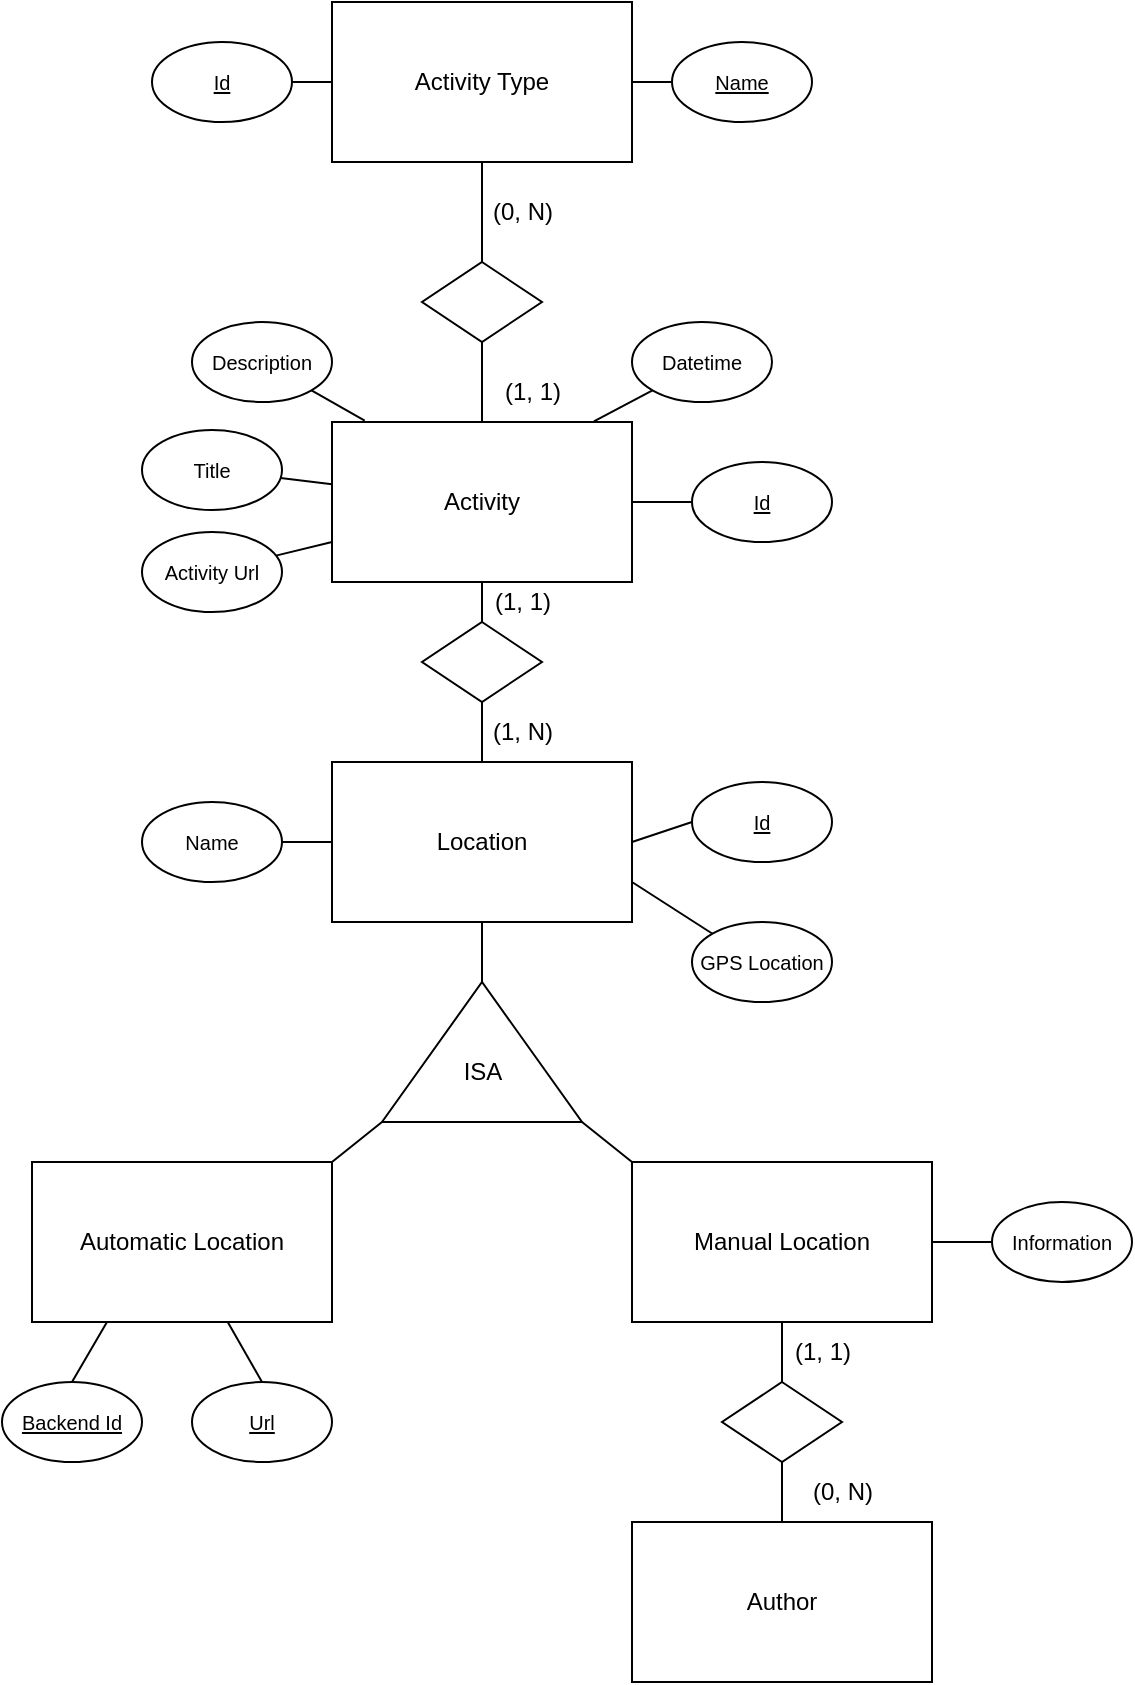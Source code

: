 <mxfile version="21.6.1" type="device">
  <diagram name="Página-1" id="A7tceK6vV1O0fZQoj8Uq">
    <mxGraphModel dx="572" dy="562" grid="1" gridSize="10" guides="1" tooltips="1" connect="1" arrows="1" fold="1" page="1" pageScale="1" pageWidth="827" pageHeight="1169" math="0" shadow="0">
      <root>
        <mxCell id="0" />
        <mxCell id="1" parent="0" />
        <mxCell id="eH5JWXhEJGaev719BXgN-16" value="" style="edgeStyle=orthogonalEdgeStyle;rounded=0;orthogonalLoop=1;jettySize=auto;html=1;endArrow=none;endFill=0;" parent="1" source="eH5JWXhEJGaev719BXgN-1" target="eH5JWXhEJGaev719BXgN-15" edge="1">
          <mxGeometry relative="1" as="geometry" />
        </mxCell>
        <mxCell id="eH5JWXhEJGaev719BXgN-1" value="Activity" style="rounded=0;whiteSpace=wrap;html=1;" parent="1" vertex="1">
          <mxGeometry x="1090" y="510" width="150" height="80" as="geometry" />
        </mxCell>
        <mxCell id="eH5JWXhEJGaev719BXgN-8" value="" style="rounded=0;orthogonalLoop=1;jettySize=auto;html=1;endArrow=none;endFill=0;" parent="1" source="eH5JWXhEJGaev719BXgN-4" target="eH5JWXhEJGaev719BXgN-1" edge="1">
          <mxGeometry relative="1" as="geometry" />
        </mxCell>
        <mxCell id="eH5JWXhEJGaev719BXgN-4" value="&lt;font style=&quot;font-size: 10px;&quot;&gt;Title&lt;/font&gt;" style="ellipse;whiteSpace=wrap;html=1;" parent="1" vertex="1">
          <mxGeometry x="995" y="514" width="70" height="40" as="geometry" />
        </mxCell>
        <mxCell id="eH5JWXhEJGaev719BXgN-5" value="&lt;font style=&quot;font-size: 10px;&quot;&gt;Description&lt;/font&gt;" style="ellipse;whiteSpace=wrap;html=1;" parent="1" vertex="1">
          <mxGeometry x="1020" y="460" width="70" height="40" as="geometry" />
        </mxCell>
        <mxCell id="eH5JWXhEJGaev719BXgN-9" value="" style="endArrow=none;html=1;rounded=0;exitX=1;exitY=1;exitDx=0;exitDy=0;entryX=0.109;entryY=-0.008;entryDx=0;entryDy=0;endFill=0;entryPerimeter=0;" parent="1" source="eH5JWXhEJGaev719BXgN-5" target="eH5JWXhEJGaev719BXgN-1" edge="1">
          <mxGeometry width="50" height="50" relative="1" as="geometry">
            <mxPoint x="920" y="570" as="sourcePoint" />
            <mxPoint x="970" y="520" as="targetPoint" />
          </mxGeometry>
        </mxCell>
        <mxCell id="eH5JWXhEJGaev719BXgN-10" value="&lt;font style=&quot;font-size: 10px;&quot;&gt;Datetime&lt;/font&gt;" style="ellipse;whiteSpace=wrap;html=1;" parent="1" vertex="1">
          <mxGeometry x="1240" y="460" width="70" height="40" as="geometry" />
        </mxCell>
        <mxCell id="eH5JWXhEJGaev719BXgN-11" value="" style="endArrow=none;html=1;rounded=0;exitX=0;exitY=1;exitDx=0;exitDy=0;entryX=0.873;entryY=-0.004;entryDx=0;entryDy=0;endFill=0;entryPerimeter=0;" parent="1" source="eH5JWXhEJGaev719BXgN-10" target="eH5JWXhEJGaev719BXgN-1" edge="1">
          <mxGeometry width="50" height="50" relative="1" as="geometry">
            <mxPoint x="920" y="660" as="sourcePoint" />
            <mxPoint x="970" y="610" as="targetPoint" />
          </mxGeometry>
        </mxCell>
        <mxCell id="eH5JWXhEJGaev719BXgN-14" value="Activity Type" style="rounded=0;whiteSpace=wrap;html=1;" parent="1" vertex="1">
          <mxGeometry x="1090" y="300" width="150" height="80" as="geometry" />
        </mxCell>
        <mxCell id="eH5JWXhEJGaev719BXgN-17" value="" style="edgeStyle=orthogonalEdgeStyle;rounded=0;orthogonalLoop=1;jettySize=auto;html=1;endArrow=none;endFill=0;" parent="1" source="eH5JWXhEJGaev719BXgN-15" target="eH5JWXhEJGaev719BXgN-14" edge="1">
          <mxGeometry relative="1" as="geometry" />
        </mxCell>
        <mxCell id="eH5JWXhEJGaev719BXgN-15" value="" style="rhombus;whiteSpace=wrap;html=1;" parent="1" vertex="1">
          <mxGeometry x="1135" y="430" width="60" height="40" as="geometry" />
        </mxCell>
        <mxCell id="eH5JWXhEJGaev719BXgN-18" value="(0, N)" style="text;html=1;align=center;verticalAlign=middle;resizable=0;points=[];autosize=1;strokeColor=none;fillColor=none;" parent="1" vertex="1">
          <mxGeometry x="1160" y="390" width="50" height="30" as="geometry" />
        </mxCell>
        <mxCell id="eH5JWXhEJGaev719BXgN-19" value="(1, 1)" style="text;html=1;align=center;verticalAlign=middle;resizable=0;points=[];autosize=1;strokeColor=none;fillColor=none;" parent="1" vertex="1">
          <mxGeometry x="1165" y="480" width="50" height="30" as="geometry" />
        </mxCell>
        <mxCell id="eH5JWXhEJGaev719BXgN-20" value="&lt;font style=&quot;font-size: 10px;&quot;&gt;&lt;u&gt;Id&lt;/u&gt;&lt;/font&gt;" style="ellipse;whiteSpace=wrap;html=1;" parent="1" vertex="1">
          <mxGeometry x="1000" y="320" width="70" height="40" as="geometry" />
        </mxCell>
        <mxCell id="eH5JWXhEJGaev719BXgN-21" value="&lt;font style=&quot;font-size: 10px;&quot;&gt;&lt;u&gt;Name&lt;/u&gt;&lt;/font&gt;" style="ellipse;whiteSpace=wrap;html=1;" parent="1" vertex="1">
          <mxGeometry x="1260" y="320" width="70" height="40" as="geometry" />
        </mxCell>
        <mxCell id="eH5JWXhEJGaev719BXgN-22" value="" style="endArrow=none;html=1;rounded=0;entryX=0;entryY=0.5;entryDx=0;entryDy=0;endFill=0;exitX=1;exitY=0.5;exitDx=0;exitDy=0;" parent="1" source="eH5JWXhEJGaev719BXgN-20" target="eH5JWXhEJGaev719BXgN-14" edge="1">
          <mxGeometry width="50" height="50" relative="1" as="geometry">
            <mxPoint x="1110" y="780" as="sourcePoint" />
            <mxPoint x="1030" y="760" as="targetPoint" />
          </mxGeometry>
        </mxCell>
        <mxCell id="eH5JWXhEJGaev719BXgN-23" value="" style="endArrow=none;html=1;rounded=0;entryX=1;entryY=0.5;entryDx=0;entryDy=0;exitX=0;exitY=0.5;exitDx=0;exitDy=0;endFill=0;" parent="1" source="eH5JWXhEJGaev719BXgN-21" target="eH5JWXhEJGaev719BXgN-14" edge="1">
          <mxGeometry width="50" height="50" relative="1" as="geometry">
            <mxPoint x="1110" y="810" as="sourcePoint" />
            <mxPoint x="1138" y="790" as="targetPoint" />
          </mxGeometry>
        </mxCell>
        <mxCell id="eH5JWXhEJGaev719BXgN-24" value="&lt;font style=&quot;font-size: 10px;&quot;&gt;&lt;u&gt;Id&lt;/u&gt;&lt;/font&gt;" style="ellipse;whiteSpace=wrap;html=1;" parent="1" vertex="1">
          <mxGeometry x="1270" y="530" width="70" height="40" as="geometry" />
        </mxCell>
        <mxCell id="eH5JWXhEJGaev719BXgN-25" value="" style="endArrow=none;html=1;rounded=0;exitX=0;exitY=0.5;exitDx=0;exitDy=0;endFill=0;entryX=1;entryY=0.5;entryDx=0;entryDy=0;" parent="1" source="eH5JWXhEJGaev719BXgN-24" target="eH5JWXhEJGaev719BXgN-1" edge="1">
          <mxGeometry width="50" height="50" relative="1" as="geometry">
            <mxPoint x="930" y="600" as="sourcePoint" />
            <mxPoint x="980" y="550" as="targetPoint" />
          </mxGeometry>
        </mxCell>
        <mxCell id="oBNMJjGlO2YN45e5obql-4" value="" style="edgeStyle=orthogonalEdgeStyle;rounded=0;orthogonalLoop=1;jettySize=auto;html=1;entryX=0;entryY=0;entryDx=50;entryDy=0;entryPerimeter=0;endArrow=none;endFill=0;" parent="1" source="eH5JWXhEJGaev719BXgN-28" target="oBNMJjGlO2YN45e5obql-2" edge="1">
          <mxGeometry relative="1" as="geometry" />
        </mxCell>
        <mxCell id="eH5JWXhEJGaev719BXgN-28" value="Location" style="rounded=0;whiteSpace=wrap;html=1;" parent="1" vertex="1">
          <mxGeometry x="1090" y="680" width="150" height="80" as="geometry" />
        </mxCell>
        <mxCell id="eH5JWXhEJGaev719BXgN-30" value="&lt;font style=&quot;font-size: 10px;&quot;&gt;Name&lt;/font&gt;" style="ellipse;whiteSpace=wrap;html=1;" parent="1" vertex="1">
          <mxGeometry x="995" y="700" width="70" height="40" as="geometry" />
        </mxCell>
        <mxCell id="eH5JWXhEJGaev719BXgN-31" value="&lt;font style=&quot;font-size: 10px;&quot;&gt;&lt;u&gt;Id&lt;/u&gt;&lt;/font&gt;" style="ellipse;whiteSpace=wrap;html=1;" parent="1" vertex="1">
          <mxGeometry x="1270" y="690" width="70" height="40" as="geometry" />
        </mxCell>
        <mxCell id="eH5JWXhEJGaev719BXgN-39" value="" style="edgeStyle=orthogonalEdgeStyle;rounded=0;orthogonalLoop=1;jettySize=auto;html=1;endArrow=none;endFill=0;" parent="1" source="eH5JWXhEJGaev719BXgN-35" target="eH5JWXhEJGaev719BXgN-28" edge="1">
          <mxGeometry relative="1" as="geometry" />
        </mxCell>
        <mxCell id="eH5JWXhEJGaev719BXgN-40" value="" style="edgeStyle=orthogonalEdgeStyle;rounded=0;orthogonalLoop=1;jettySize=auto;html=1;endArrow=none;endFill=0;" parent="1" source="eH5JWXhEJGaev719BXgN-35" target="eH5JWXhEJGaev719BXgN-1" edge="1">
          <mxGeometry relative="1" as="geometry" />
        </mxCell>
        <mxCell id="eH5JWXhEJGaev719BXgN-35" value="" style="rhombus;whiteSpace=wrap;html=1;" parent="1" vertex="1">
          <mxGeometry x="1135" y="610" width="60" height="40" as="geometry" />
        </mxCell>
        <mxCell id="eH5JWXhEJGaev719BXgN-43" value="(1, 1)" style="text;html=1;align=center;verticalAlign=middle;resizable=0;points=[];autosize=1;strokeColor=none;fillColor=none;" parent="1" vertex="1">
          <mxGeometry x="1160" y="585" width="50" height="30" as="geometry" />
        </mxCell>
        <mxCell id="eH5JWXhEJGaev719BXgN-44" value="(1, N)" style="text;html=1;align=center;verticalAlign=middle;resizable=0;points=[];autosize=1;strokeColor=none;fillColor=none;" parent="1" vertex="1">
          <mxGeometry x="1160" y="650" width="50" height="30" as="geometry" />
        </mxCell>
        <mxCell id="eH5JWXhEJGaev719BXgN-45" value="" style="endArrow=none;html=1;rounded=0;exitX=1;exitY=0.5;exitDx=0;exitDy=0;entryX=0;entryY=0.5;entryDx=0;entryDy=0;endFill=0;" parent="1" source="eH5JWXhEJGaev719BXgN-30" target="eH5JWXhEJGaev719BXgN-28" edge="1">
          <mxGeometry width="50" height="50" relative="1" as="geometry">
            <mxPoint x="1260" y="494" as="sourcePoint" />
            <mxPoint x="1231" y="520" as="targetPoint" />
          </mxGeometry>
        </mxCell>
        <mxCell id="eH5JWXhEJGaev719BXgN-46" value="" style="endArrow=none;html=1;rounded=0;exitX=1;exitY=0.5;exitDx=0;exitDy=0;entryX=0;entryY=0.5;entryDx=0;entryDy=0;endFill=0;" parent="1" source="eH5JWXhEJGaev719BXgN-28" target="eH5JWXhEJGaev719BXgN-31" edge="1">
          <mxGeometry width="50" height="50" relative="1" as="geometry">
            <mxPoint x="1425" y="620" as="sourcePoint" />
            <mxPoint x="1428" y="600" as="targetPoint" />
          </mxGeometry>
        </mxCell>
        <mxCell id="eH5JWXhEJGaev719BXgN-47" value="&lt;font style=&quot;font-size: 10px;&quot;&gt;Activity Url&lt;/font&gt;" style="ellipse;whiteSpace=wrap;html=1;" parent="1" vertex="1">
          <mxGeometry x="995" y="565" width="70" height="40" as="geometry" />
        </mxCell>
        <mxCell id="eH5JWXhEJGaev719BXgN-48" value="" style="endArrow=none;html=1;rounded=0;entryX=0;entryY=0.75;entryDx=0;entryDy=0;endFill=0;exitX=0.957;exitY=0.295;exitDx=0;exitDy=0;exitPerimeter=0;" parent="1" source="eH5JWXhEJGaev719BXgN-47" target="eH5JWXhEJGaev719BXgN-1" edge="1">
          <mxGeometry width="50" height="50" relative="1" as="geometry">
            <mxPoint x="1080" y="590" as="sourcePoint" />
            <mxPoint x="970" y="610" as="targetPoint" />
          </mxGeometry>
        </mxCell>
        <mxCell id="oBNMJjGlO2YN45e5obql-5" value="" style="group" parent="1" vertex="1" connectable="0">
          <mxGeometry x="1115" y="790" width="100" height="70" as="geometry" />
        </mxCell>
        <mxCell id="oBNMJjGlO2YN45e5obql-8" value="" style="group" parent="oBNMJjGlO2YN45e5obql-5" vertex="1" connectable="0">
          <mxGeometry width="100" height="70" as="geometry" />
        </mxCell>
        <mxCell id="oBNMJjGlO2YN45e5obql-2" value="" style="verticalLabelPosition=bottom;verticalAlign=top;html=1;shape=mxgraph.basic.acute_triangle;dx=0.5;" parent="oBNMJjGlO2YN45e5obql-8" vertex="1">
          <mxGeometry width="100" height="70" as="geometry" />
        </mxCell>
        <mxCell id="oBNMJjGlO2YN45e5obql-3" value="ISA" style="text;html=1;align=center;verticalAlign=middle;resizable=0;points=[];autosize=1;strokeColor=none;fillColor=none;" parent="oBNMJjGlO2YN45e5obql-8" vertex="1">
          <mxGeometry x="30" y="30" width="40" height="30" as="geometry" />
        </mxCell>
        <mxCell id="oBNMJjGlO2YN45e5obql-6" value="Automatic Location" style="rounded=0;whiteSpace=wrap;html=1;" parent="1" vertex="1">
          <mxGeometry x="940" y="880" width="150" height="80" as="geometry" />
        </mxCell>
        <mxCell id="oBNMJjGlO2YN45e5obql-7" value="Manual Location" style="rounded=0;whiteSpace=wrap;html=1;" parent="1" vertex="1">
          <mxGeometry x="1240" y="880" width="150" height="80" as="geometry" />
        </mxCell>
        <mxCell id="oBNMJjGlO2YN45e5obql-9" value="" style="endArrow=none;html=1;rounded=0;entryX=0;entryY=1;entryDx=0;entryDy=0;entryPerimeter=0;exitX=1;exitY=0;exitDx=0;exitDy=0;" parent="1" source="oBNMJjGlO2YN45e5obql-6" target="oBNMJjGlO2YN45e5obql-2" edge="1">
          <mxGeometry width="50" height="50" relative="1" as="geometry">
            <mxPoint x="1150" y="1020" as="sourcePoint" />
            <mxPoint x="1200" y="970" as="targetPoint" />
          </mxGeometry>
        </mxCell>
        <mxCell id="oBNMJjGlO2YN45e5obql-10" value="" style="endArrow=none;html=1;rounded=0;entryX=1;entryY=1;entryDx=0;entryDy=0;entryPerimeter=0;exitX=0;exitY=0;exitDx=0;exitDy=0;" parent="1" source="oBNMJjGlO2YN45e5obql-7" target="oBNMJjGlO2YN45e5obql-2" edge="1">
          <mxGeometry width="50" height="50" relative="1" as="geometry">
            <mxPoint x="1090" y="890" as="sourcePoint" />
            <mxPoint x="1125" y="870" as="targetPoint" />
          </mxGeometry>
        </mxCell>
        <mxCell id="oBNMJjGlO2YN45e5obql-12" value="" style="rounded=0;orthogonalLoop=1;jettySize=auto;html=1;endArrow=none;endFill=0;exitX=0.5;exitY=0;exitDx=0;exitDy=0;" parent="1" source="oBNMJjGlO2YN45e5obql-11" target="oBNMJjGlO2YN45e5obql-6" edge="1">
          <mxGeometry relative="1" as="geometry" />
        </mxCell>
        <mxCell id="oBNMJjGlO2YN45e5obql-11" value="&lt;font style=&quot;font-size: 10px;&quot;&gt;&lt;u&gt;Url&lt;/u&gt;&lt;/font&gt;" style="ellipse;whiteSpace=wrap;html=1;" parent="1" vertex="1">
          <mxGeometry x="1020" y="990" width="70" height="40" as="geometry" />
        </mxCell>
        <mxCell id="oBNMJjGlO2YN45e5obql-14" value="Author" style="rounded=0;whiteSpace=wrap;html=1;" parent="1" vertex="1">
          <mxGeometry x="1240" y="1060" width="150" height="80" as="geometry" />
        </mxCell>
        <mxCell id="oBNMJjGlO2YN45e5obql-15" value="" style="rhombus;whiteSpace=wrap;html=1;" parent="1" vertex="1">
          <mxGeometry x="1285" y="990" width="60" height="40" as="geometry" />
        </mxCell>
        <mxCell id="oBNMJjGlO2YN45e5obql-16" value="" style="endArrow=none;html=1;rounded=0;entryX=0.5;entryY=1;entryDx=0;entryDy=0;exitX=0.5;exitY=0;exitDx=0;exitDy=0;" parent="1" source="oBNMJjGlO2YN45e5obql-15" target="oBNMJjGlO2YN45e5obql-7" edge="1">
          <mxGeometry width="50" height="50" relative="1" as="geometry">
            <mxPoint x="1110" y="1050" as="sourcePoint" />
            <mxPoint x="1300" y="980" as="targetPoint" />
          </mxGeometry>
        </mxCell>
        <mxCell id="oBNMJjGlO2YN45e5obql-17" value="" style="endArrow=none;html=1;rounded=0;entryX=0.5;entryY=1;entryDx=0;entryDy=0;exitX=0.5;exitY=0;exitDx=0;exitDy=0;" parent="1" source="oBNMJjGlO2YN45e5obql-14" target="oBNMJjGlO2YN45e5obql-15" edge="1">
          <mxGeometry width="50" height="50" relative="1" as="geometry">
            <mxPoint x="1160" y="1130" as="sourcePoint" />
            <mxPoint x="1210" y="1080" as="targetPoint" />
          </mxGeometry>
        </mxCell>
        <mxCell id="oBNMJjGlO2YN45e5obql-18" value="(1, 1)" style="text;html=1;align=center;verticalAlign=middle;resizable=0;points=[];autosize=1;strokeColor=none;fillColor=none;" parent="1" vertex="1">
          <mxGeometry x="1310" y="960" width="50" height="30" as="geometry" />
        </mxCell>
        <mxCell id="oBNMJjGlO2YN45e5obql-19" value="(0, N)" style="text;html=1;align=center;verticalAlign=middle;resizable=0;points=[];autosize=1;strokeColor=none;fillColor=none;" parent="1" vertex="1">
          <mxGeometry x="1320" y="1030" width="50" height="30" as="geometry" />
        </mxCell>
        <mxCell id="oBNMJjGlO2YN45e5obql-21" value="&lt;font style=&quot;font-size: 10px;&quot;&gt;Information&lt;/font&gt;" style="ellipse;whiteSpace=wrap;html=1;" parent="1" vertex="1">
          <mxGeometry x="1420" y="900" width="70" height="40" as="geometry" />
        </mxCell>
        <mxCell id="oBNMJjGlO2YN45e5obql-22" value="" style="endArrow=none;html=1;rounded=0;entryX=0;entryY=0.5;entryDx=0;entryDy=0;exitX=1;exitY=0.5;exitDx=0;exitDy=0;" parent="1" source="oBNMJjGlO2YN45e5obql-7" target="oBNMJjGlO2YN45e5obql-21" edge="1">
          <mxGeometry width="50" height="50" relative="1" as="geometry">
            <mxPoint x="1150" y="1000" as="sourcePoint" />
            <mxPoint x="1200" y="950" as="targetPoint" />
          </mxGeometry>
        </mxCell>
        <mxCell id="oBNMJjGlO2YN45e5obql-23" value="&lt;span style=&quot;font-size: 10px;&quot;&gt;GPS Location&lt;/span&gt;" style="ellipse;whiteSpace=wrap;html=1;" parent="1" vertex="1">
          <mxGeometry x="1270" y="760" width="70" height="40" as="geometry" />
        </mxCell>
        <mxCell id="oBNMJjGlO2YN45e5obql-24" value="" style="endArrow=none;html=1;rounded=0;entryX=0;entryY=0;entryDx=0;entryDy=0;exitX=1;exitY=0.75;exitDx=0;exitDy=0;" parent="1" source="eH5JWXhEJGaev719BXgN-28" target="oBNMJjGlO2YN45e5obql-23" edge="1">
          <mxGeometry width="50" height="50" relative="1" as="geometry">
            <mxPoint x="990" y="850" as="sourcePoint" />
            <mxPoint x="1040" y="800" as="targetPoint" />
          </mxGeometry>
        </mxCell>
        <mxCell id="oBNMJjGlO2YN45e5obql-28" value="&lt;font style=&quot;font-size: 10px;&quot;&gt;&lt;u&gt;Backend Id&lt;/u&gt;&lt;/font&gt;" style="ellipse;whiteSpace=wrap;html=1;" parent="1" vertex="1">
          <mxGeometry x="925" y="990" width="70" height="40" as="geometry" />
        </mxCell>
        <mxCell id="oBNMJjGlO2YN45e5obql-29" value="" style="endArrow=none;html=1;rounded=0;entryX=0.5;entryY=0;entryDx=0;entryDy=0;exitX=0.25;exitY=1;exitDx=0;exitDy=0;" parent="1" source="oBNMJjGlO2YN45e5obql-6" target="oBNMJjGlO2YN45e5obql-28" edge="1">
          <mxGeometry width="50" height="50" relative="1" as="geometry">
            <mxPoint x="870" y="1060" as="sourcePoint" />
            <mxPoint x="920" y="1010" as="targetPoint" />
          </mxGeometry>
        </mxCell>
      </root>
    </mxGraphModel>
  </diagram>
</mxfile>
